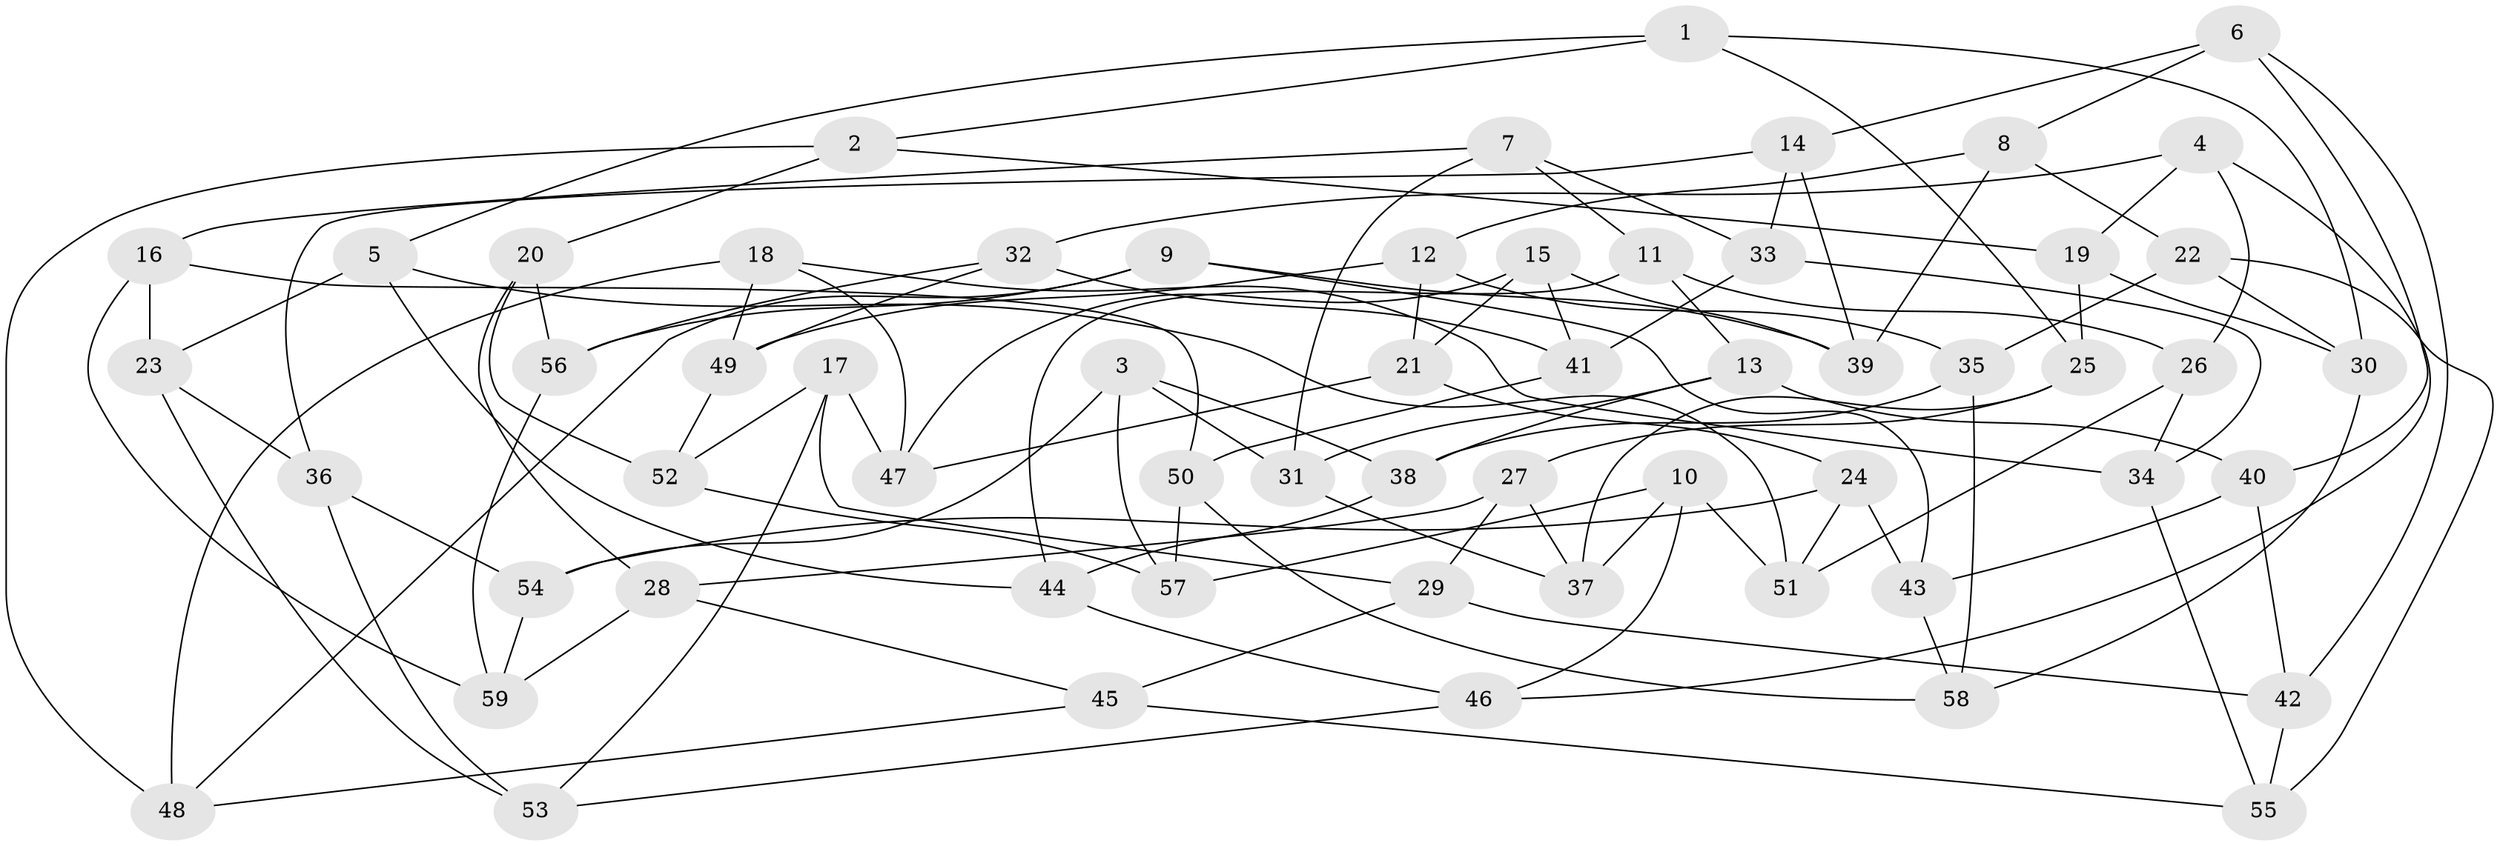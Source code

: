 // coarse degree distribution, {7: 0.2222222222222222, 4: 0.16666666666666666, 14: 0.05555555555555555, 10: 0.05555555555555555, 8: 0.05555555555555555, 3: 0.16666666666666666, 5: 0.05555555555555555, 6: 0.2222222222222222}
// Generated by graph-tools (version 1.1) at 2025/20/03/04/25 18:20:41]
// undirected, 59 vertices, 118 edges
graph export_dot {
graph [start="1"]
  node [color=gray90,style=filled];
  1;
  2;
  3;
  4;
  5;
  6;
  7;
  8;
  9;
  10;
  11;
  12;
  13;
  14;
  15;
  16;
  17;
  18;
  19;
  20;
  21;
  22;
  23;
  24;
  25;
  26;
  27;
  28;
  29;
  30;
  31;
  32;
  33;
  34;
  35;
  36;
  37;
  38;
  39;
  40;
  41;
  42;
  43;
  44;
  45;
  46;
  47;
  48;
  49;
  50;
  51;
  52;
  53;
  54;
  55;
  56;
  57;
  58;
  59;
  1 -- 30;
  1 -- 25;
  1 -- 2;
  1 -- 5;
  2 -- 48;
  2 -- 20;
  2 -- 19;
  3 -- 57;
  3 -- 31;
  3 -- 54;
  3 -- 38;
  4 -- 19;
  4 -- 32;
  4 -- 26;
  4 -- 46;
  5 -- 51;
  5 -- 44;
  5 -- 23;
  6 -- 42;
  6 -- 14;
  6 -- 8;
  6 -- 40;
  7 -- 11;
  7 -- 33;
  7 -- 31;
  7 -- 16;
  8 -- 39;
  8 -- 12;
  8 -- 22;
  9 -- 56;
  9 -- 39;
  9 -- 43;
  9 -- 48;
  10 -- 37;
  10 -- 57;
  10 -- 46;
  10 -- 51;
  11 -- 26;
  11 -- 44;
  11 -- 13;
  12 -- 21;
  12 -- 35;
  12 -- 49;
  13 -- 31;
  13 -- 40;
  13 -- 38;
  14 -- 33;
  14 -- 39;
  14 -- 36;
  15 -- 47;
  15 -- 41;
  15 -- 21;
  15 -- 39;
  16 -- 59;
  16 -- 23;
  16 -- 50;
  17 -- 52;
  17 -- 53;
  17 -- 47;
  17 -- 29;
  18 -- 47;
  18 -- 49;
  18 -- 48;
  18 -- 34;
  19 -- 25;
  19 -- 30;
  20 -- 28;
  20 -- 56;
  20 -- 52;
  21 -- 24;
  21 -- 47;
  22 -- 55;
  22 -- 30;
  22 -- 35;
  23 -- 53;
  23 -- 36;
  24 -- 43;
  24 -- 51;
  24 -- 54;
  25 -- 37;
  25 -- 27;
  26 -- 34;
  26 -- 51;
  27 -- 29;
  27 -- 28;
  27 -- 37;
  28 -- 59;
  28 -- 45;
  29 -- 45;
  29 -- 42;
  30 -- 58;
  31 -- 37;
  32 -- 41;
  32 -- 49;
  32 -- 56;
  33 -- 41;
  33 -- 34;
  34 -- 55;
  35 -- 58;
  35 -- 38;
  36 -- 54;
  36 -- 53;
  38 -- 44;
  40 -- 43;
  40 -- 42;
  41 -- 50;
  42 -- 55;
  43 -- 58;
  44 -- 46;
  45 -- 48;
  45 -- 55;
  46 -- 53;
  49 -- 52;
  50 -- 58;
  50 -- 57;
  52 -- 57;
  54 -- 59;
  56 -- 59;
}
